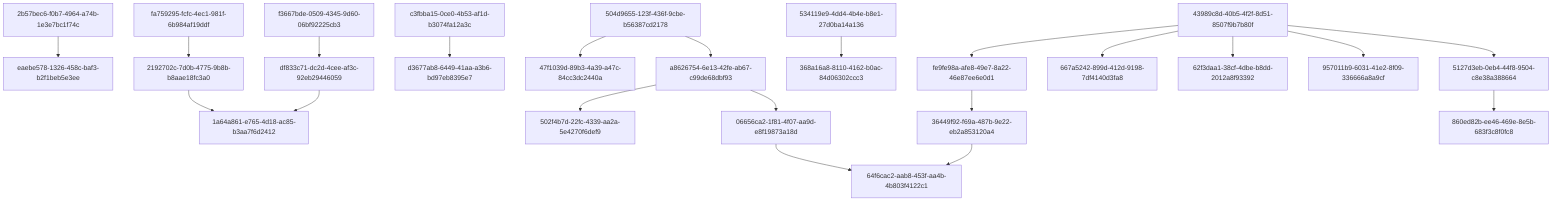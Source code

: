 graph TD
  2b57bec6-f0b7-4964-a74b-1e3e7bc1f74c --> eaebe578-1326-458c-baf3-b2f1beb5e3ee
  2192702c-7d0b-4775-9b8b-b8aae18fc3a0 --> 1a64a861-e765-4d18-ac85-b3aa7f6d2412
  df833c71-dc2d-4cee-af3c-92eb29446059 --> 1a64a861-e765-4d18-ac85-b3aa7f6d2412
  f3667bde-0509-4345-9d60-06bf92225cb3 --> df833c71-dc2d-4cee-af3c-92eb29446059
  fa759295-fcfc-4ec1-981f-6b984af19ddf --> 2192702c-7d0b-4775-9b8b-b8aae18fc3a0
  c3fbba15-0ce0-4b53-af1d-b3074fa12a3c --> d3677ab8-6449-41aa-a3b6-bd97eb8395e7
  36449f92-f69a-487b-9e22-eb2a853120a4 --> 64f6cac2-aab8-453f-aa4b-4b803f4122c1
  06656ca2-1f81-4f07-aa9d-e8f19873a18d --> 64f6cac2-aab8-453f-aa4b-4b803f4122c1
  504d9655-123f-436f-9cbe-b56387cd2178 --> 47f1039d-89b3-4a39-a47c-84cc3dc2440a
  504d9655-123f-436f-9cbe-b56387cd2178 --> a8626754-6e13-42fe-ab67-c99de68dbf93
  a8626754-6e13-42fe-ab67-c99de68dbf93 --> 502f4b7d-22fc-4339-aa2a-5e4270f6def9
  a8626754-6e13-42fe-ab67-c99de68dbf93 --> 06656ca2-1f81-4f07-aa9d-e8f19873a18d
  534119e9-4dd4-4b4e-b8e1-27d0ba14a136 --> 368a16a8-8110-4162-b0ac-84d06302ccc3
  fe9fe98a-afe8-49e7-8a22-46e87ee6e0d1 --> 36449f92-f69a-487b-9e22-eb2a853120a4
  5127d3eb-0eb4-44f8-9504-c8e38a388664 --> 860ed82b-ee46-469e-8e5b-683f3c8f0fc8
  43989c8d-40b5-4f2f-8d51-8507f9b7b80f --> fe9fe98a-afe8-49e7-8a22-46e87ee6e0d1
  43989c8d-40b5-4f2f-8d51-8507f9b7b80f --> 667a5242-899d-412d-9198-7df4140d3fa8
  43989c8d-40b5-4f2f-8d51-8507f9b7b80f --> 62f3daa1-38cf-4dbe-b8dd-2012a8f93392
  43989c8d-40b5-4f2f-8d51-8507f9b7b80f --> 957011b9-6031-41e2-8f09-336666a8a9cf
  43989c8d-40b5-4f2f-8d51-8507f9b7b80f --> 5127d3eb-0eb4-44f8-9504-c8e38a388664